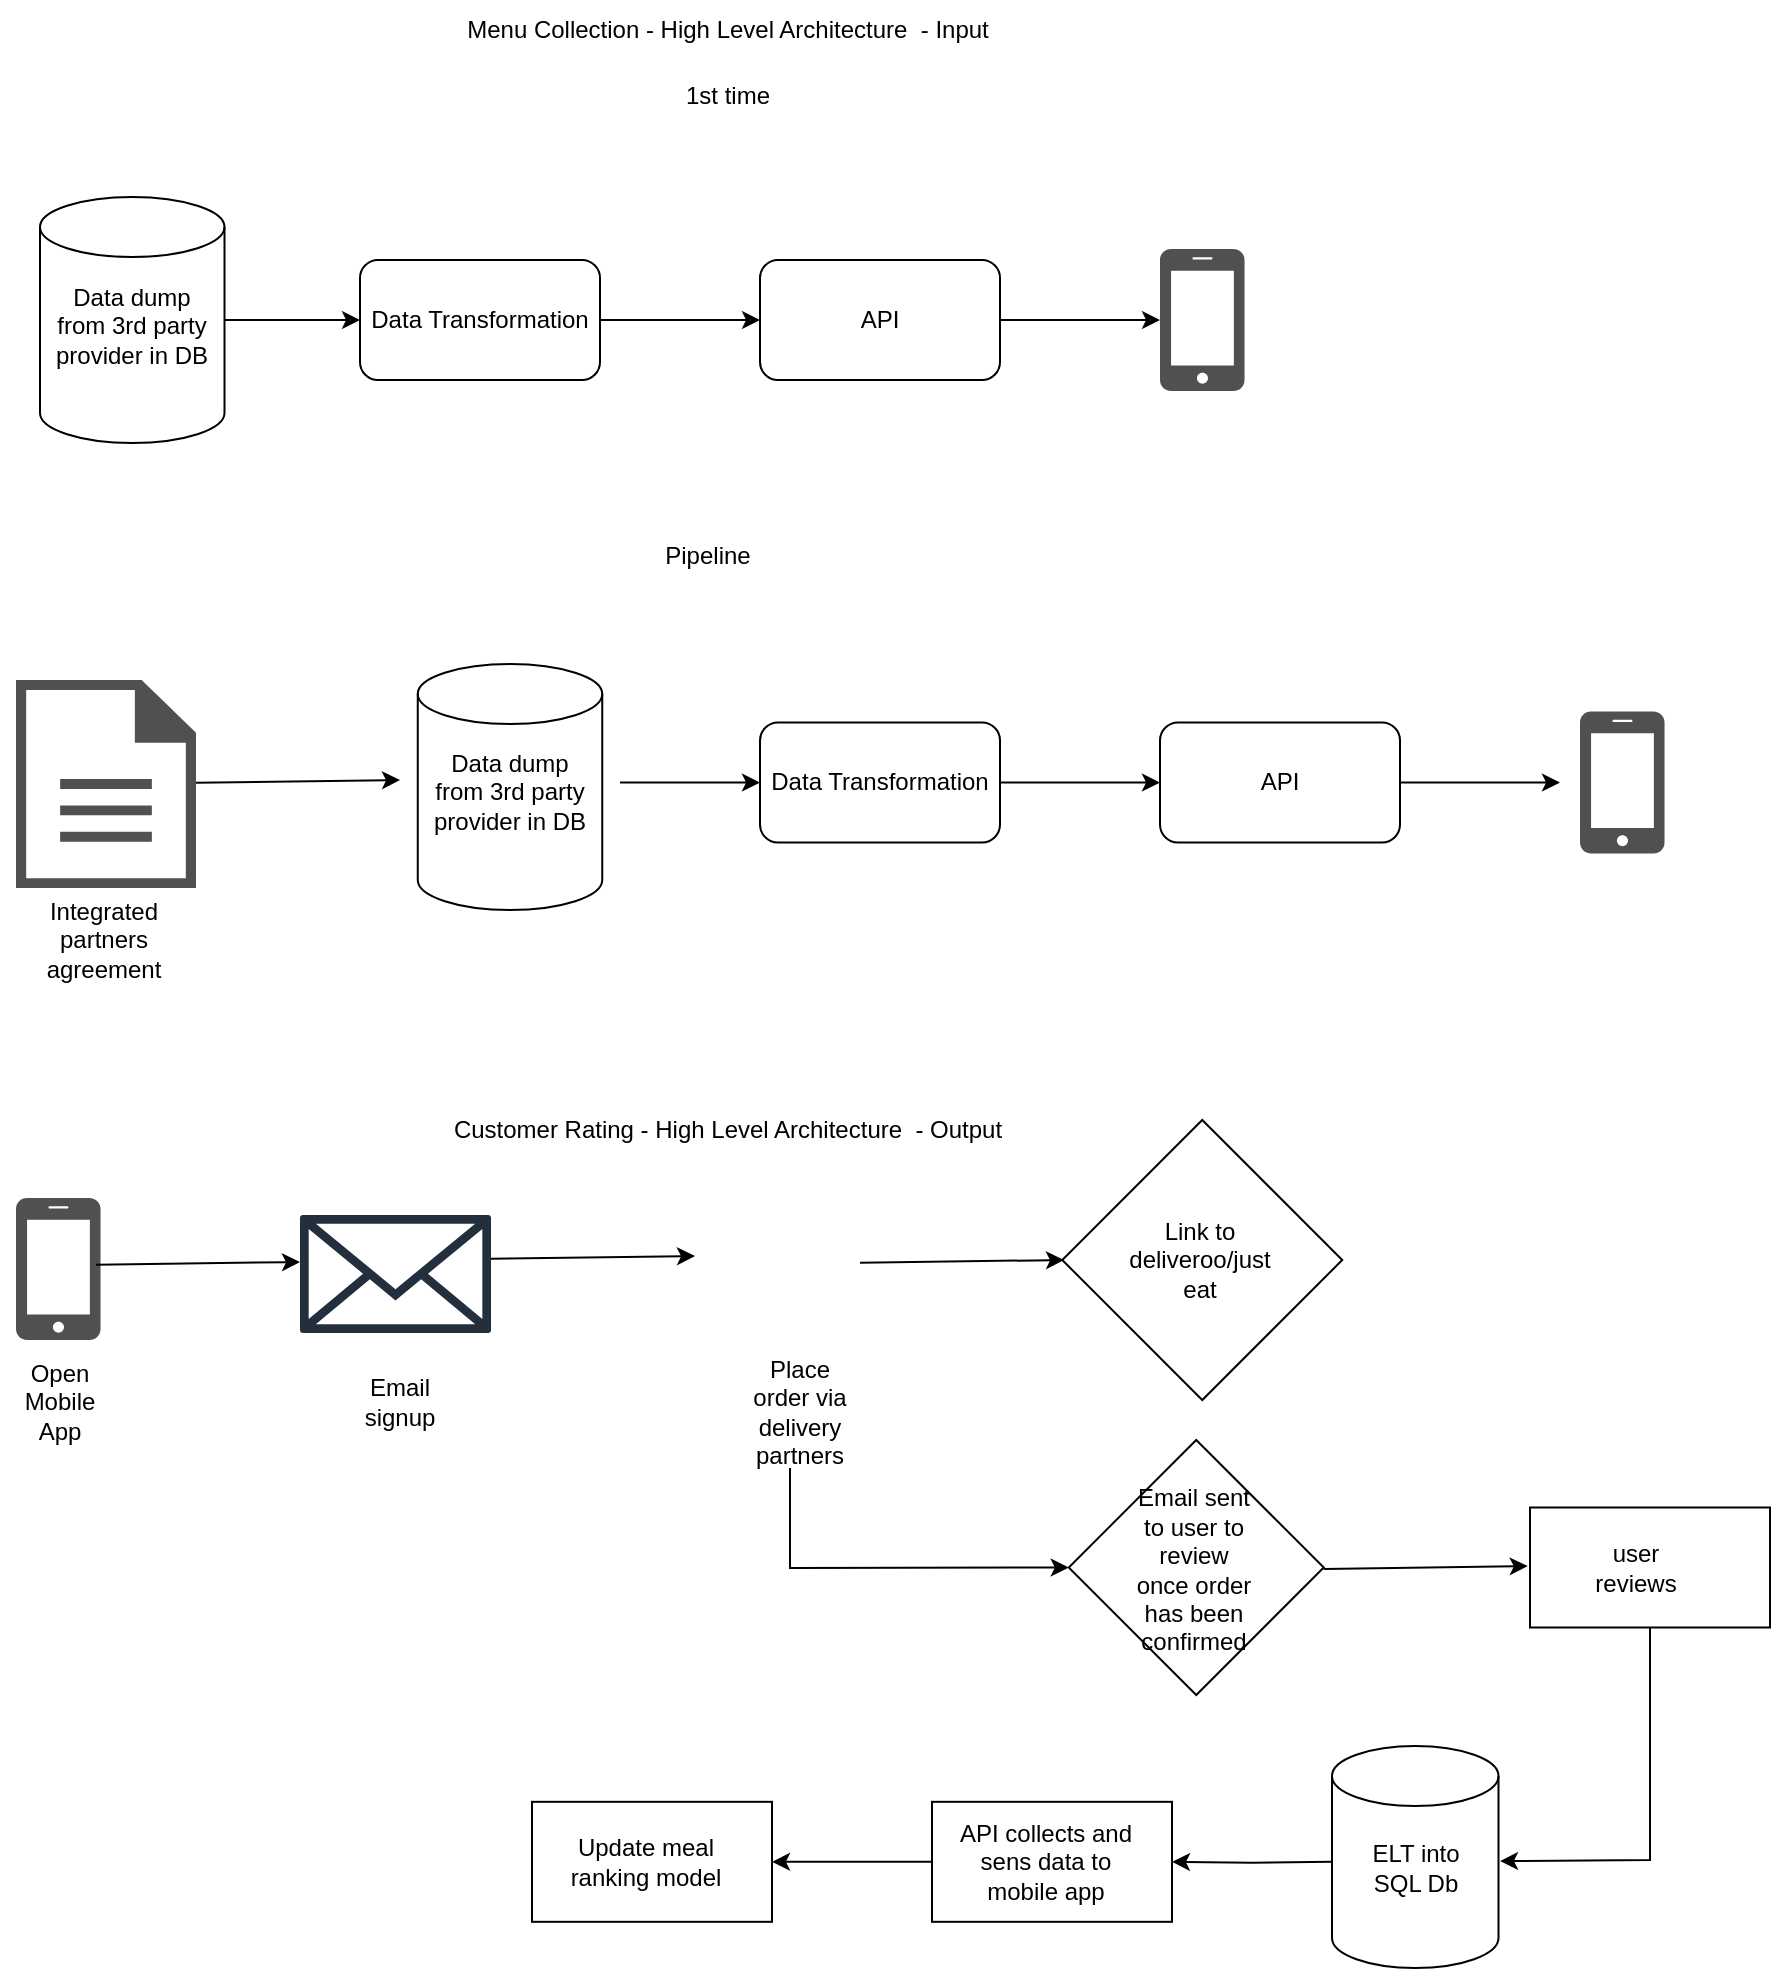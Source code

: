 <mxfile version="20.3.0" type="github">
  <diagram id="mXWO4GN3eBxZ8IwIYVMz" name="Page-1">
    <mxGraphModel dx="1320" dy="692" grid="1" gridSize="10" guides="1" tooltips="1" connect="1" arrows="1" fold="1" page="1" pageScale="1" pageWidth="827" pageHeight="1169" math="0" shadow="0">
      <root>
        <mxCell id="0" />
        <mxCell id="1" parent="0" />
        <mxCell id="d611CdAX5YgPBXfsF0dd-45" value="" style="shape=cylinder3;whiteSpace=wrap;html=1;boundedLbl=1;backgroundOutline=1;size=15;" vertex="1" parent="1">
          <mxGeometry x="258.88" y="342" width="92.25" height="123" as="geometry" />
        </mxCell>
        <mxCell id="RUqhI57rxPqJKJZaMw4q-12" value="" style="edgeStyle=orthogonalEdgeStyle;rounded=0;orthogonalLoop=1;jettySize=auto;html=1;entryX=0;entryY=0.5;entryDx=0;entryDy=0;" parent="1" target="RUqhI57rxPqJKJZaMw4q-11" edge="1">
          <mxGeometry relative="1" as="geometry">
            <Array as="points">
              <mxPoint x="180" y="170" />
              <mxPoint x="180" y="170" />
            </Array>
            <mxPoint x="160" y="170" as="sourcePoint" />
          </mxGeometry>
        </mxCell>
        <mxCell id="RUqhI57rxPqJKJZaMw4q-2" value="" style="sketch=0;pointerEvents=1;shadow=0;dashed=0;html=1;strokeColor=none;fillColor=#505050;labelPosition=center;verticalLabelPosition=bottom;verticalAlign=top;outlineConnect=0;align=center;shape=mxgraph.office.devices.cell_phone_iphone_standalone;" parent="1" vertex="1">
          <mxGeometry x="630" y="134.5" width="42.26" height="71" as="geometry" />
        </mxCell>
        <mxCell id="RUqhI57rxPqJKJZaMw4q-3" value="" style="sketch=0;outlineConnect=0;fontColor=#232F3E;gradientColor=none;fillColor=#232F3D;strokeColor=none;dashed=0;verticalLabelPosition=bottom;verticalAlign=top;align=center;html=1;fontSize=12;fontStyle=0;aspect=fixed;pointerEvents=1;shape=mxgraph.aws4.email_2;" parent="1" vertex="1">
          <mxGeometry x="200" y="617" width="95.51" height="60" as="geometry" />
        </mxCell>
        <mxCell id="RUqhI57rxPqJKJZaMw4q-4" value="" style="shape=image;html=1;verticalAlign=top;verticalLabelPosition=bottom;labelBackgroundColor=#ffffff;imageAspect=0;aspect=fixed;image=https://cdn0.iconfinder.com/data/icons/phosphor-regular-vol-4/256/shopping-cart-simple-128.png" parent="1" vertex="1">
          <mxGeometry x="400" y="607.5" width="90" height="90" as="geometry" />
        </mxCell>
        <mxCell id="RUqhI57rxPqJKJZaMw4q-9" value="Menu Collection - High Level Architecture&amp;nbsp; - Input" style="text;html=1;strokeColor=none;fillColor=none;align=center;verticalAlign=middle;whiteSpace=wrap;rounded=0;" parent="1" vertex="1">
          <mxGeometry x="169" y="10" width="490" height="30" as="geometry" />
        </mxCell>
        <mxCell id="RUqhI57rxPqJKJZaMw4q-10" value="1st time" style="text;html=1;strokeColor=none;fillColor=none;align=center;verticalAlign=middle;whiteSpace=wrap;rounded=0;" parent="1" vertex="1">
          <mxGeometry x="384" y="43.25" width="60" height="30" as="geometry" />
        </mxCell>
        <mxCell id="RUqhI57rxPqJKJZaMw4q-14" value="" style="edgeStyle=orthogonalEdgeStyle;rounded=0;orthogonalLoop=1;jettySize=auto;html=1;" parent="1" source="RUqhI57rxPqJKJZaMw4q-11" target="RUqhI57rxPqJKJZaMw4q-13" edge="1">
          <mxGeometry relative="1" as="geometry" />
        </mxCell>
        <mxCell id="RUqhI57rxPqJKJZaMw4q-11" value="Data Transformation" style="rounded=1;whiteSpace=wrap;html=1;" parent="1" vertex="1">
          <mxGeometry x="230" y="140" width="120" height="60" as="geometry" />
        </mxCell>
        <mxCell id="RUqhI57rxPqJKJZaMw4q-16" value="" style="edgeStyle=orthogonalEdgeStyle;rounded=0;orthogonalLoop=1;jettySize=auto;html=1;" parent="1" source="RUqhI57rxPqJKJZaMw4q-13" edge="1">
          <mxGeometry relative="1" as="geometry">
            <mxPoint x="630" y="170" as="targetPoint" />
          </mxGeometry>
        </mxCell>
        <mxCell id="RUqhI57rxPqJKJZaMw4q-13" value="API" style="whiteSpace=wrap;html=1;rounded=1;" parent="1" vertex="1">
          <mxGeometry x="430" y="140" width="120" height="60" as="geometry" />
        </mxCell>
        <mxCell id="d611CdAX5YgPBXfsF0dd-1" value="" style="edgeStyle=orthogonalEdgeStyle;rounded=0;orthogonalLoop=1;jettySize=auto;html=1;entryX=0;entryY=0.5;entryDx=0;entryDy=0;" edge="1" parent="1" target="d611CdAX5YgPBXfsF0dd-6">
          <mxGeometry relative="1" as="geometry">
            <Array as="points">
              <mxPoint x="380" y="401.25" />
              <mxPoint x="380" y="401.25" />
            </Array>
            <mxPoint x="360" y="401.3" as="sourcePoint" />
          </mxGeometry>
        </mxCell>
        <mxCell id="d611CdAX5YgPBXfsF0dd-2" value="" style="sketch=0;pointerEvents=1;shadow=0;dashed=0;html=1;strokeColor=none;fillColor=#505050;labelPosition=center;verticalLabelPosition=bottom;verticalAlign=top;outlineConnect=0;align=center;shape=mxgraph.office.devices.cell_phone_iphone_standalone;" vertex="1" parent="1">
          <mxGeometry x="840" y="365.75" width="42.26" height="71" as="geometry" />
        </mxCell>
        <mxCell id="d611CdAX5YgPBXfsF0dd-4" value="Data dump from 3rd party provider in DB" style="text;html=1;strokeColor=none;fillColor=none;align=center;verticalAlign=middle;whiteSpace=wrap;rounded=0;" vertex="1" parent="1">
          <mxGeometry x="265" y="391.25" width="80" height="30" as="geometry" />
        </mxCell>
        <mxCell id="d611CdAX5YgPBXfsF0dd-5" value="" style="edgeStyle=orthogonalEdgeStyle;rounded=0;orthogonalLoop=1;jettySize=auto;html=1;" edge="1" parent="1" source="d611CdAX5YgPBXfsF0dd-6" target="d611CdAX5YgPBXfsF0dd-8">
          <mxGeometry relative="1" as="geometry" />
        </mxCell>
        <mxCell id="d611CdAX5YgPBXfsF0dd-6" value="Data Transformation" style="rounded=1;whiteSpace=wrap;html=1;" vertex="1" parent="1">
          <mxGeometry x="430" y="371.25" width="120" height="60" as="geometry" />
        </mxCell>
        <mxCell id="d611CdAX5YgPBXfsF0dd-7" value="" style="edgeStyle=orthogonalEdgeStyle;rounded=0;orthogonalLoop=1;jettySize=auto;html=1;" edge="1" parent="1" source="d611CdAX5YgPBXfsF0dd-8">
          <mxGeometry relative="1" as="geometry">
            <mxPoint x="830" y="401.25" as="targetPoint" />
          </mxGeometry>
        </mxCell>
        <mxCell id="d611CdAX5YgPBXfsF0dd-8" value="API" style="whiteSpace=wrap;html=1;rounded=1;" vertex="1" parent="1">
          <mxGeometry x="630" y="371.25" width="120" height="60" as="geometry" />
        </mxCell>
        <mxCell id="d611CdAX5YgPBXfsF0dd-9" value="Pipeline" style="text;html=1;strokeColor=none;fillColor=none;align=center;verticalAlign=middle;whiteSpace=wrap;rounded=0;" vertex="1" parent="1">
          <mxGeometry x="374" y="273.25" width="60" height="30" as="geometry" />
        </mxCell>
        <mxCell id="d611CdAX5YgPBXfsF0dd-10" value="" style="sketch=0;pointerEvents=1;shadow=0;dashed=0;html=1;strokeColor=none;fillColor=#505050;labelPosition=center;verticalLabelPosition=bottom;verticalAlign=top;outlineConnect=0;align=center;shape=mxgraph.office.concepts.document;" vertex="1" parent="1">
          <mxGeometry x="58" y="350" width="90" height="104" as="geometry" />
        </mxCell>
        <mxCell id="d611CdAX5YgPBXfsF0dd-11" value="" style="endArrow=classic;html=1;rounded=0;entryX=0;entryY=0.5;entryDx=0;entryDy=0;entryPerimeter=0;" edge="1" parent="1" source="d611CdAX5YgPBXfsF0dd-10">
          <mxGeometry width="50" height="50" relative="1" as="geometry">
            <mxPoint x="140" y="380" as="sourcePoint" />
            <mxPoint x="250" y="400" as="targetPoint" />
          </mxGeometry>
        </mxCell>
        <mxCell id="d611CdAX5YgPBXfsF0dd-12" value="Integrated partners agreement" style="text;html=1;strokeColor=none;fillColor=none;align=center;verticalAlign=middle;whiteSpace=wrap;rounded=0;" vertex="1" parent="1">
          <mxGeometry x="72" y="465" width="60" height="30" as="geometry" />
        </mxCell>
        <mxCell id="d611CdAX5YgPBXfsF0dd-13" value="Customer Rating - High Level Architecture&amp;nbsp; - Output" style="text;html=1;strokeColor=none;fillColor=none;align=center;verticalAlign=middle;whiteSpace=wrap;rounded=0;" vertex="1" parent="1">
          <mxGeometry x="169" y="560" width="490" height="30" as="geometry" />
        </mxCell>
        <mxCell id="d611CdAX5YgPBXfsF0dd-14" value="" style="sketch=0;pointerEvents=1;shadow=0;dashed=0;html=1;strokeColor=none;fillColor=#505050;labelPosition=center;verticalLabelPosition=bottom;verticalAlign=top;outlineConnect=0;align=center;shape=mxgraph.office.devices.cell_phone_iphone_standalone;" vertex="1" parent="1">
          <mxGeometry x="58" y="609" width="42.26" height="71" as="geometry" />
        </mxCell>
        <mxCell id="d611CdAX5YgPBXfsF0dd-15" value="" style="rhombus;whiteSpace=wrap;html=1;" vertex="1" parent="1">
          <mxGeometry x="581.13" y="570" width="140" height="140" as="geometry" />
        </mxCell>
        <mxCell id="d611CdAX5YgPBXfsF0dd-19" value="" style="endArrow=classic;html=1;rounded=0;entryX=0;entryY=0.5;entryDx=0;entryDy=0;entryPerimeter=0;" edge="1" parent="1">
          <mxGeometry width="50" height="50" relative="1" as="geometry">
            <mxPoint x="98" y="642.388" as="sourcePoint" />
            <mxPoint x="200" y="641" as="targetPoint" />
          </mxGeometry>
        </mxCell>
        <mxCell id="d611CdAX5YgPBXfsF0dd-20" value="" style="endArrow=classic;html=1;rounded=0;entryX=0;entryY=0.5;entryDx=0;entryDy=0;entryPerimeter=0;" edge="1" parent="1">
          <mxGeometry width="50" height="50" relative="1" as="geometry">
            <mxPoint x="295.51" y="639.388" as="sourcePoint" />
            <mxPoint x="397.51" y="638" as="targetPoint" />
          </mxGeometry>
        </mxCell>
        <mxCell id="d611CdAX5YgPBXfsF0dd-21" value="" style="endArrow=classic;html=1;rounded=0;entryX=0;entryY=0.5;entryDx=0;entryDy=0;entryPerimeter=0;" edge="1" parent="1">
          <mxGeometry width="50" height="50" relative="1" as="geometry">
            <mxPoint x="480" y="641.388" as="sourcePoint" />
            <mxPoint x="582" y="640" as="targetPoint" />
          </mxGeometry>
        </mxCell>
        <mxCell id="d611CdAX5YgPBXfsF0dd-22" value="" style="endArrow=classic;html=1;rounded=0;entryX=0;entryY=0.5;entryDx=0;entryDy=0;" edge="1" parent="1" target="d611CdAX5YgPBXfsF0dd-27">
          <mxGeometry width="50" height="50" relative="1" as="geometry">
            <mxPoint x="445" y="744" as="sourcePoint" />
            <mxPoint x="535" y="794" as="targetPoint" />
            <Array as="points">
              <mxPoint x="445" y="794" />
            </Array>
          </mxGeometry>
        </mxCell>
        <mxCell id="d611CdAX5YgPBXfsF0dd-23" value="" style="endArrow=classic;html=1;rounded=0;entryX=0;entryY=0.5;entryDx=0;entryDy=0;entryPerimeter=0;" edge="1" parent="1">
          <mxGeometry width="50" height="50" relative="1" as="geometry">
            <mxPoint x="711.88" y="794.448" as="sourcePoint" />
            <mxPoint x="813.88" y="793.06" as="targetPoint" />
          </mxGeometry>
        </mxCell>
        <mxCell id="d611CdAX5YgPBXfsF0dd-24" value="" style="endArrow=classic;html=1;rounded=0;exitX=0.5;exitY=1;exitDx=0;exitDy=0;" edge="1" parent="1" source="d611CdAX5YgPBXfsF0dd-28">
          <mxGeometry width="50" height="50" relative="1" as="geometry">
            <mxPoint x="780.26" y="881.388" as="sourcePoint" />
            <mxPoint x="800" y="940.538" as="targetPoint" />
            <Array as="points">
              <mxPoint x="875" y="940" />
            </Array>
          </mxGeometry>
        </mxCell>
        <mxCell id="d611CdAX5YgPBXfsF0dd-27" value="" style="rhombus;whiteSpace=wrap;html=1;" vertex="1" parent="1">
          <mxGeometry x="584.38" y="730" width="127.5" height="127.5" as="geometry" />
        </mxCell>
        <mxCell id="d611CdAX5YgPBXfsF0dd-28" value="" style="rounded=0;whiteSpace=wrap;html=1;" vertex="1" parent="1">
          <mxGeometry x="815" y="763.75" width="120" height="60" as="geometry" />
        </mxCell>
        <mxCell id="d611CdAX5YgPBXfsF0dd-31" value="" style="edgeStyle=orthogonalEdgeStyle;rounded=0;orthogonalLoop=1;jettySize=auto;html=1;" edge="1" parent="1" target="d611CdAX5YgPBXfsF0dd-30">
          <mxGeometry relative="1" as="geometry">
            <mxPoint x="716" y="940.909" as="sourcePoint" />
          </mxGeometry>
        </mxCell>
        <mxCell id="d611CdAX5YgPBXfsF0dd-33" value="" style="edgeStyle=orthogonalEdgeStyle;rounded=0;orthogonalLoop=1;jettySize=auto;html=1;" edge="1" parent="1" source="d611CdAX5YgPBXfsF0dd-30" target="d611CdAX5YgPBXfsF0dd-32">
          <mxGeometry relative="1" as="geometry" />
        </mxCell>
        <mxCell id="d611CdAX5YgPBXfsF0dd-30" value="" style="whiteSpace=wrap;html=1;rounded=0;" vertex="1" parent="1">
          <mxGeometry x="516" y="910.909" width="120" height="60" as="geometry" />
        </mxCell>
        <mxCell id="d611CdAX5YgPBXfsF0dd-32" value="" style="whiteSpace=wrap;html=1;rounded=0;" vertex="1" parent="1">
          <mxGeometry x="316" y="910.909" width="120" height="60" as="geometry" />
        </mxCell>
        <mxCell id="d611CdAX5YgPBXfsF0dd-35" value="Open Mobile App" style="text;html=1;strokeColor=none;fillColor=none;align=center;verticalAlign=middle;whiteSpace=wrap;rounded=0;" vertex="1" parent="1">
          <mxGeometry x="50" y="696" width="60" height="30" as="geometry" />
        </mxCell>
        <mxCell id="d611CdAX5YgPBXfsF0dd-36" value="Email signup" style="text;html=1;strokeColor=none;fillColor=none;align=center;verticalAlign=middle;whiteSpace=wrap;rounded=0;" vertex="1" parent="1">
          <mxGeometry x="220" y="696" width="60" height="30" as="geometry" />
        </mxCell>
        <mxCell id="d611CdAX5YgPBXfsF0dd-37" value="Place order via delivery partners" style="text;html=1;strokeColor=none;fillColor=none;align=center;verticalAlign=middle;whiteSpace=wrap;rounded=0;" vertex="1" parent="1">
          <mxGeometry x="420" y="701" width="60" height="30" as="geometry" />
        </mxCell>
        <mxCell id="d611CdAX5YgPBXfsF0dd-38" value="Link to deliveroo/just eat" style="text;html=1;strokeColor=none;fillColor=none;align=center;verticalAlign=middle;whiteSpace=wrap;rounded=0;" vertex="1" parent="1">
          <mxGeometry x="620" y="625" width="60" height="30" as="geometry" />
        </mxCell>
        <mxCell id="d611CdAX5YgPBXfsF0dd-39" value="Email sent to user to review once order has been confirmed" style="text;html=1;strokeColor=none;fillColor=none;align=center;verticalAlign=middle;whiteSpace=wrap;rounded=0;" vertex="1" parent="1">
          <mxGeometry x="617" y="780" width="60" height="30" as="geometry" />
        </mxCell>
        <mxCell id="d611CdAX5YgPBXfsF0dd-40" value="user reviews" style="text;html=1;strokeColor=none;fillColor=none;align=center;verticalAlign=middle;whiteSpace=wrap;rounded=0;" vertex="1" parent="1">
          <mxGeometry x="838" y="778.75" width="60" height="30" as="geometry" />
        </mxCell>
        <mxCell id="d611CdAX5YgPBXfsF0dd-42" value="API collects and sens data to mobile app" style="text;html=1;strokeColor=none;fillColor=none;align=center;verticalAlign=middle;whiteSpace=wrap;rounded=0;" vertex="1" parent="1">
          <mxGeometry x="523.38" y="925.91" width="100" height="30" as="geometry" />
        </mxCell>
        <mxCell id="d611CdAX5YgPBXfsF0dd-43" value="Update meal ranking model" style="text;html=1;strokeColor=none;fillColor=none;align=center;verticalAlign=middle;whiteSpace=wrap;rounded=0;" vertex="1" parent="1">
          <mxGeometry x="326" y="926" width="94" height="30" as="geometry" />
        </mxCell>
        <mxCell id="d611CdAX5YgPBXfsF0dd-44" value="" style="shape=cylinder3;whiteSpace=wrap;html=1;boundedLbl=1;backgroundOutline=1;size=15;" vertex="1" parent="1">
          <mxGeometry x="716" y="883" width="83.25" height="111" as="geometry" />
        </mxCell>
        <mxCell id="d611CdAX5YgPBXfsF0dd-41" value="ELT into SQL Db" style="text;html=1;strokeColor=none;fillColor=none;align=center;verticalAlign=middle;whiteSpace=wrap;rounded=0;" vertex="1" parent="1">
          <mxGeometry x="727.63" y="929" width="60" height="30" as="geometry" />
        </mxCell>
        <mxCell id="d611CdAX5YgPBXfsF0dd-46" value="" style="shape=cylinder3;whiteSpace=wrap;html=1;boundedLbl=1;backgroundOutline=1;size=15;" vertex="1" parent="1">
          <mxGeometry x="70" y="108.5" width="92.25" height="123" as="geometry" />
        </mxCell>
        <mxCell id="d611CdAX5YgPBXfsF0dd-47" value="Data dump from 3rd party provider in DB" style="text;html=1;strokeColor=none;fillColor=none;align=center;verticalAlign=middle;whiteSpace=wrap;rounded=0;" vertex="1" parent="1">
          <mxGeometry x="76.12" y="157.75" width="80" height="30" as="geometry" />
        </mxCell>
      </root>
    </mxGraphModel>
  </diagram>
</mxfile>
